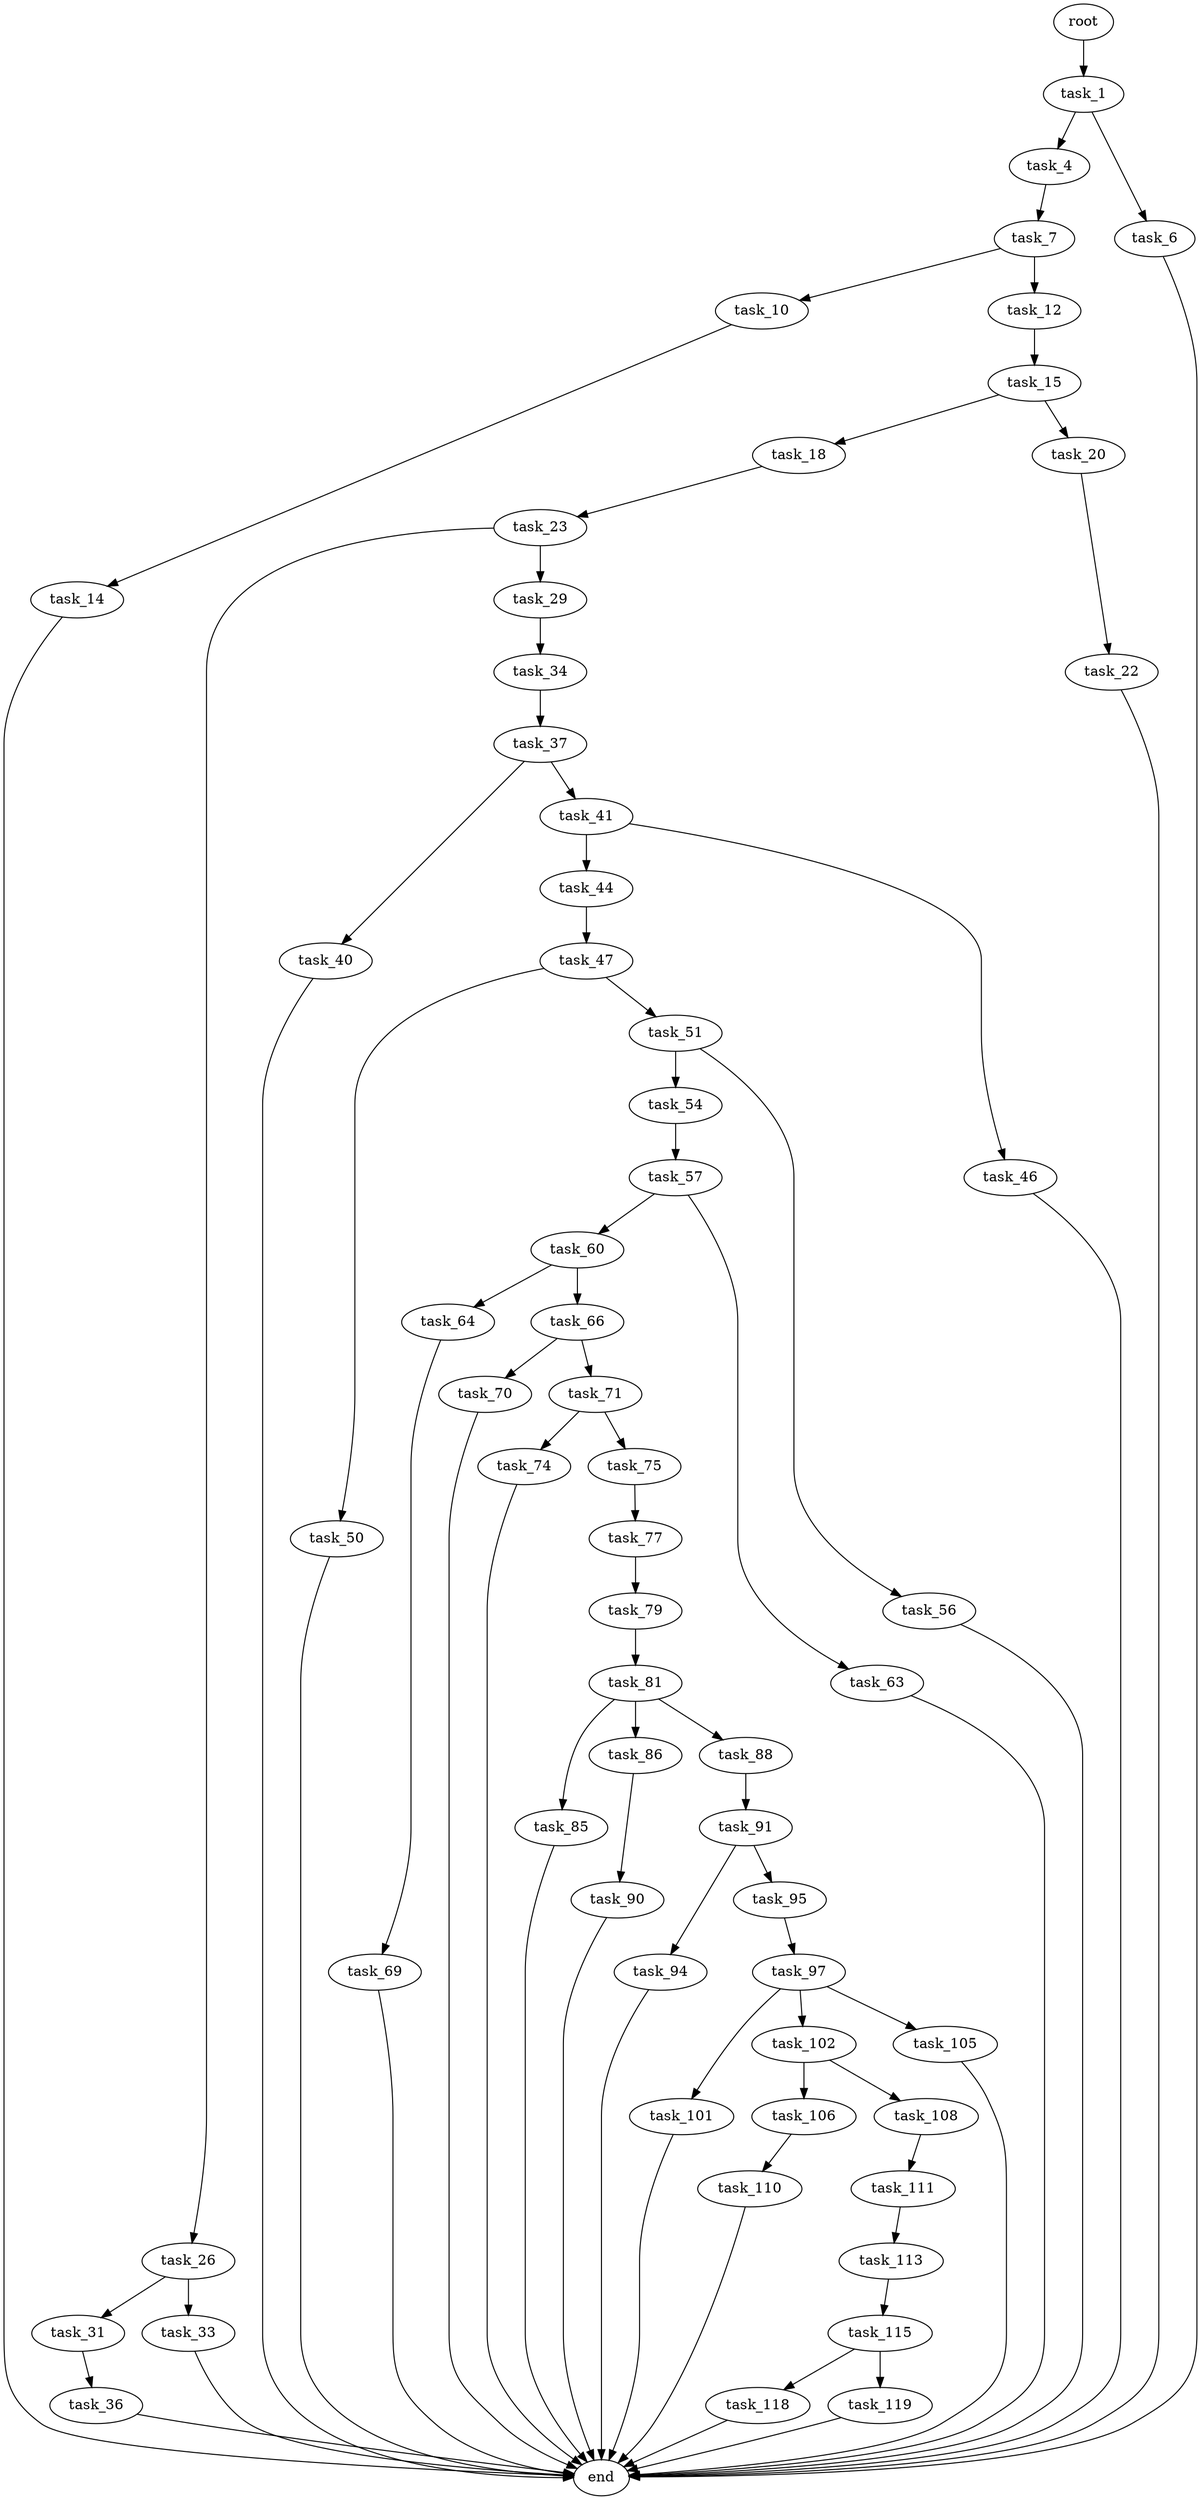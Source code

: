 digraph G {
  root [size="0.000000"];
  task_1 [size="51900767961.000000"];
  task_4 [size="45799456381.000000"];
  task_6 [size="8937049947.000000"];
  task_7 [size="271474775699.000000"];
  end [size="0.000000"];
  task_10 [size="583635789703.000000"];
  task_12 [size="71094618864.000000"];
  task_14 [size="8589934592.000000"];
  task_15 [size="4100264876.000000"];
  task_18 [size="8589934592.000000"];
  task_20 [size="24934916771.000000"];
  task_23 [size="173696061916.000000"];
  task_22 [size="782757789696.000000"];
  task_26 [size="782757789696.000000"];
  task_29 [size="864694300.000000"];
  task_31 [size="7428480958.000000"];
  task_33 [size="189964547318.000000"];
  task_34 [size="15803353186.000000"];
  task_36 [size="28991029248.000000"];
  task_37 [size="32716158394.000000"];
  task_40 [size="28991029248.000000"];
  task_41 [size="16830386696.000000"];
  task_44 [size="2876684858.000000"];
  task_46 [size="4598258240.000000"];
  task_47 [size="9148498692.000000"];
  task_50 [size="324921030469.000000"];
  task_51 [size="8105053120.000000"];
  task_54 [size="3768574321.000000"];
  task_56 [size="431607100993.000000"];
  task_57 [size="8836451302.000000"];
  task_60 [size="41264407825.000000"];
  task_63 [size="368293445632.000000"];
  task_64 [size="211632956626.000000"];
  task_66 [size="5873553223.000000"];
  task_69 [size="5924866168.000000"];
  task_70 [size="1073741824000.000000"];
  task_71 [size="134217728000.000000"];
  task_74 [size="46898859032.000000"];
  task_75 [size="231928233984.000000"];
  task_77 [size="231928233984.000000"];
  task_79 [size="368293445632.000000"];
  task_81 [size="669546724435.000000"];
  task_85 [size="31280108731.000000"];
  task_86 [size="782757789696.000000"];
  task_88 [size="7306209012.000000"];
  task_90 [size="134217728000.000000"];
  task_91 [size="3975593772.000000"];
  task_94 [size="236096427312.000000"];
  task_95 [size="525714572753.000000"];
  task_97 [size="5957942677.000000"];
  task_101 [size="1073741824000.000000"];
  task_102 [size="6871618912.000000"];
  task_105 [size="8589934592.000000"];
  task_106 [size="1116403553527.000000"];
  task_108 [size="782708083716.000000"];
  task_110 [size="10410652326.000000"];
  task_111 [size="21070602550.000000"];
  task_113 [size="5554878068.000000"];
  task_115 [size="782757789696.000000"];
  task_118 [size="12388262295.000000"];
  task_119 [size="549755813888.000000"];

  root -> task_1 [size="1.000000"];
  task_1 -> task_4 [size="75497472.000000"];
  task_1 -> task_6 [size="75497472.000000"];
  task_4 -> task_7 [size="33554432.000000"];
  task_6 -> end [size="1.000000"];
  task_7 -> task_10 [size="411041792.000000"];
  task_7 -> task_12 [size="411041792.000000"];
  task_10 -> task_14 [size="411041792.000000"];
  task_12 -> task_15 [size="134217728.000000"];
  task_14 -> end [size="1.000000"];
  task_15 -> task_18 [size="134217728.000000"];
  task_15 -> task_20 [size="134217728.000000"];
  task_18 -> task_23 [size="33554432.000000"];
  task_20 -> task_22 [size="411041792.000000"];
  task_23 -> task_26 [size="536870912.000000"];
  task_23 -> task_29 [size="536870912.000000"];
  task_22 -> end [size="1.000000"];
  task_26 -> task_31 [size="679477248.000000"];
  task_26 -> task_33 [size="679477248.000000"];
  task_29 -> task_34 [size="75497472.000000"];
  task_31 -> task_36 [size="301989888.000000"];
  task_33 -> end [size="1.000000"];
  task_34 -> task_37 [size="33554432.000000"];
  task_36 -> end [size="1.000000"];
  task_37 -> task_40 [size="838860800.000000"];
  task_37 -> task_41 [size="838860800.000000"];
  task_40 -> end [size="1.000000"];
  task_41 -> task_44 [size="536870912.000000"];
  task_41 -> task_46 [size="536870912.000000"];
  task_44 -> task_47 [size="75497472.000000"];
  task_46 -> end [size="1.000000"];
  task_47 -> task_50 [size="33554432.000000"];
  task_47 -> task_51 [size="33554432.000000"];
  task_50 -> end [size="1.000000"];
  task_51 -> task_54 [size="411041792.000000"];
  task_51 -> task_56 [size="411041792.000000"];
  task_54 -> task_57 [size="75497472.000000"];
  task_56 -> end [size="1.000000"];
  task_57 -> task_60 [size="301989888.000000"];
  task_57 -> task_63 [size="301989888.000000"];
  task_60 -> task_64 [size="33554432.000000"];
  task_60 -> task_66 [size="33554432.000000"];
  task_63 -> end [size="1.000000"];
  task_64 -> task_69 [size="301989888.000000"];
  task_66 -> task_70 [size="301989888.000000"];
  task_66 -> task_71 [size="301989888.000000"];
  task_69 -> end [size="1.000000"];
  task_70 -> end [size="1.000000"];
  task_71 -> task_74 [size="209715200.000000"];
  task_71 -> task_75 [size="209715200.000000"];
  task_74 -> end [size="1.000000"];
  task_75 -> task_77 [size="301989888.000000"];
  task_77 -> task_79 [size="301989888.000000"];
  task_79 -> task_81 [size="411041792.000000"];
  task_81 -> task_85 [size="679477248.000000"];
  task_81 -> task_86 [size="679477248.000000"];
  task_81 -> task_88 [size="679477248.000000"];
  task_85 -> end [size="1.000000"];
  task_86 -> task_90 [size="679477248.000000"];
  task_88 -> task_91 [size="838860800.000000"];
  task_90 -> end [size="1.000000"];
  task_91 -> task_94 [size="209715200.000000"];
  task_91 -> task_95 [size="209715200.000000"];
  task_94 -> end [size="1.000000"];
  task_95 -> task_97 [size="838860800.000000"];
  task_97 -> task_101 [size="134217728.000000"];
  task_97 -> task_102 [size="134217728.000000"];
  task_97 -> task_105 [size="134217728.000000"];
  task_101 -> end [size="1.000000"];
  task_102 -> task_106 [size="134217728.000000"];
  task_102 -> task_108 [size="134217728.000000"];
  task_105 -> end [size="1.000000"];
  task_106 -> task_110 [size="838860800.000000"];
  task_108 -> task_111 [size="536870912.000000"];
  task_110 -> end [size="1.000000"];
  task_111 -> task_113 [size="536870912.000000"];
  task_113 -> task_115 [size="134217728.000000"];
  task_115 -> task_118 [size="679477248.000000"];
  task_115 -> task_119 [size="679477248.000000"];
  task_118 -> end [size="1.000000"];
  task_119 -> end [size="1.000000"];
}

